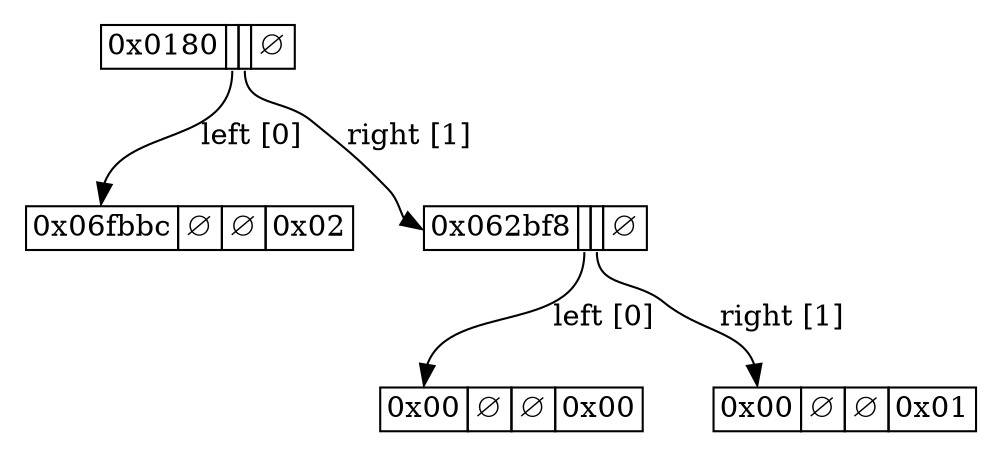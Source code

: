 digraph D {
    node [shape=none]
    node [shape=none]
    root [label=<<table border="0" cellspacing="0" cellborder="1"><tr><td port="bp">0x0180</td><td port="left"></td><td port="right"></td><td>∅</td></tr></table>>]
    beaf [label=<<table border="0" cellspacing="0" cellborder="1"><tr><td port="bp">0x06fbbc</td><td port="left">∅</td><td port="right">∅</td><td>0x02</td></tr></table>>]
    caf [label=<<table border="0" cellspacing="0" cellborder="1"><tr><td port="bp">0x062bf8</td><td port="left"></td><td port="right"></td><td>∅</td></tr></table>>]
    cafe [label=<<table border="0" cellspacing="0" cellborder="1"><tr><td 
port="bp">0x00</td><td port="left">∅</td><td port="right">∅</td><td>0x00</td></tr></table>>]
    caff [label=<<table border="0" cellspacing="0" cellborder="1"><tr><td port="bp">0x00</td><td port="left">∅</td><td port="right">∅</td><td>0x01</td></tr></table>>]
    
    root:left -> beaf:bp [label="left [0]"]
    root:right -> caf:bp [label="right [1]"]
    caf:left -> cafe:bp [label="left [0]"]
    caf:right -> caff:bp [label="right [1]"]
}
